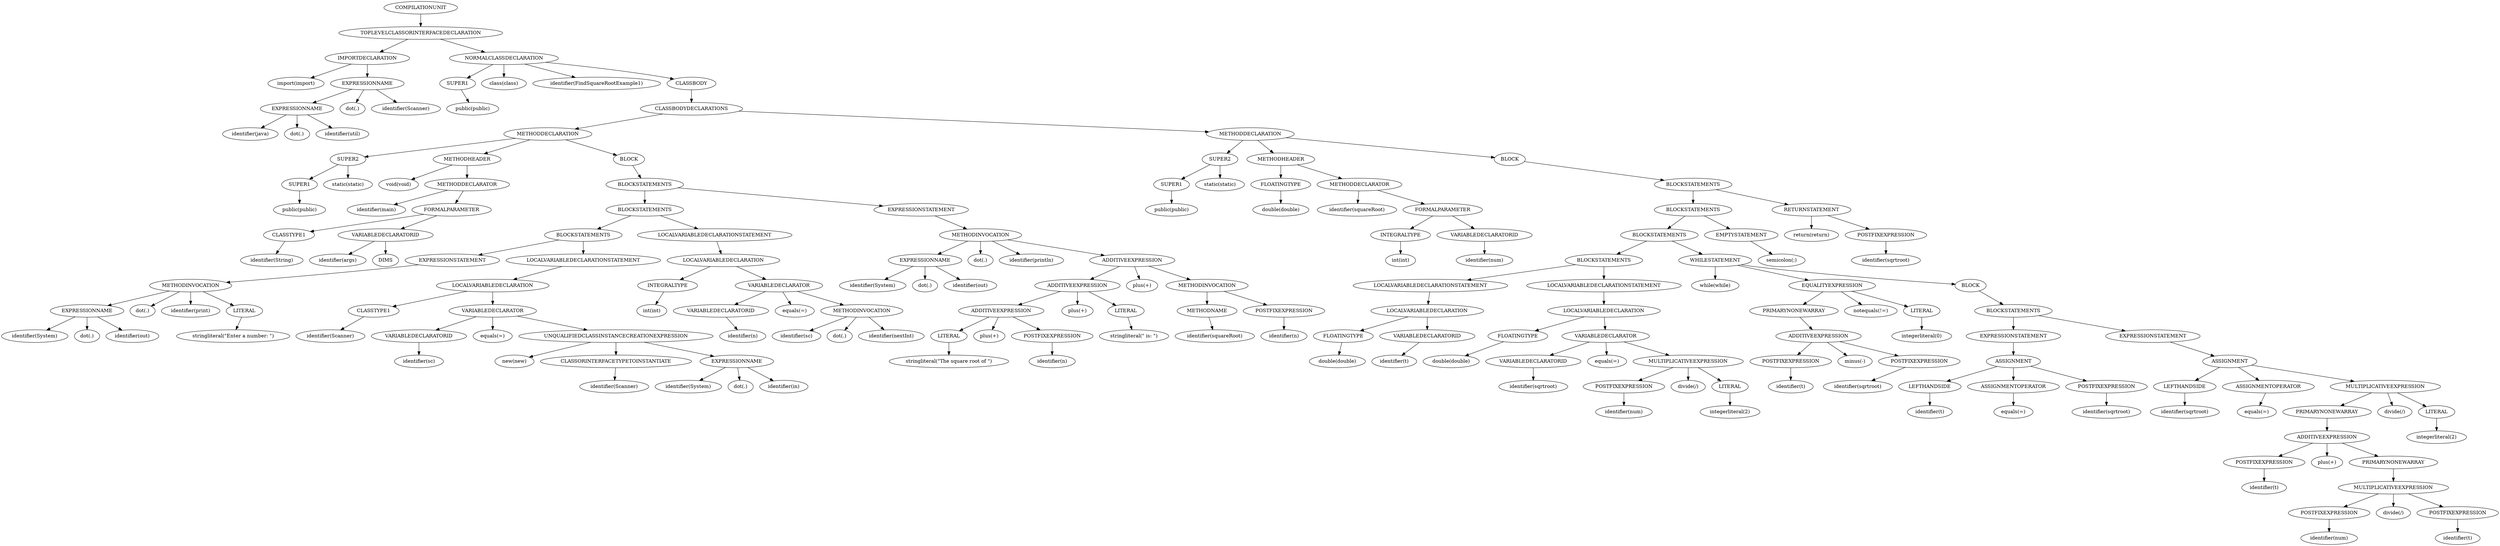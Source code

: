 digraph ASTVisual {
 ordering = out ;
10 [ label="EXPRESSIONNAME"]
20 [ label="identifier(java)"]
30 [ label="dot(.)"]
40 [ label="identifier(util)"]
50 [ label="EXPRESSIONNAME"]
60 [ label="dot(.)"]
70 [ label="identifier(Scanner)"]
80 [ label="IMPORTDECLARATION"]
90 [ label="import(import)"]
100 [ label="SUPER1"]
110 [ label="public(public)"]
120 [ label="SUPER1"]
130 [ label="public(public)"]
140 [ label="SUPER2"]
150 [ label="static(static)"]
160 [ label="CLASSTYPE1"]
170 [ label="identifier(String)"]
180 [ label="DIMS"]
190 [ label="VARIABLEDECLARATORID"]
200 [ label="identifier(args)"]
210 [ label="FORMALPARAMETER"]
220 [ label="METHODDECLARATOR"]
230 [ label="identifier(main)"]
240 [ label="METHODHEADER"]
250 [ label="void(void)"]
260 [ label="EXPRESSIONNAME"]
270 [ label="identifier(System)"]
280 [ label="dot(.)"]
290 [ label="identifier(out)"]
300 [ label="LITERAL"]
310 [ label="stringliteral(\"Enter a number: \")"]
320 [ label="METHODINVOCATION"]
330 [ label="dot(.)"]
340 [ label="identifier(print)"]
350 [ label="EXPRESSIONSTATEMENT"]
360 [ label="CLASSTYPE1"]
370 [ label="identifier(Scanner)"]
380 [ label="VARIABLEDECLARATORID"]
390 [ label="identifier(sc)"]
400 [ label="CLASSORINTERFACETYPETOINSTANTIATE"]
410 [ label="identifier(Scanner)"]
420 [ label="EXPRESSIONNAME"]
430 [ label="identifier(System)"]
440 [ label="dot(.)"]
450 [ label="identifier(in)"]
460 [ label="UNQUALIFIEDCLASSINSTANCECREATIONEXPRESSION"]
470 [ label="new(new)"]
480 [ label="VARIABLEDECLARATOR"]
490 [ label="equals(=)"]
500 [ label="LOCALVARIABLEDECLARATION"]
510 [ label="LOCALVARIABLEDECLARATIONSTATEMENT"]
520 [ label="BLOCKSTATEMENTS"]
530 [ label="INTEGRALTYPE"]
540 [ label="int(int)"]
550 [ label="VARIABLEDECLARATORID"]
560 [ label="identifier(n)"]
570 [ label="METHODINVOCATION"]
580 [ label="identifier(sc)"]
590 [ label="dot(.)"]
600 [ label="identifier(nextInt)"]
610 [ label="VARIABLEDECLARATOR"]
620 [ label="equals(=)"]
630 [ label="LOCALVARIABLEDECLARATION"]
640 [ label="LOCALVARIABLEDECLARATIONSTATEMENT"]
650 [ label="BLOCKSTATEMENTS"]
660 [ label="EXPRESSIONNAME"]
670 [ label="identifier(System)"]
680 [ label="dot(.)"]
690 [ label="identifier(out)"]
700 [ label="LITERAL"]
710 [ label="stringliteral(\"The square root of \")"]
720 [ label="POSTFIXEXPRESSION"]
730 [ label="identifier(n)"]
740 [ label="ADDITIVEEXPRESSION"]
750 [ label="plus(+)"]
760 [ label="LITERAL"]
770 [ label="stringliteral(\" is: \")"]
780 [ label="ADDITIVEEXPRESSION"]
790 [ label="plus(+)"]
800 [ label="METHODNAME"]
810 [ label="identifier(squareRoot)"]
820 [ label="POSTFIXEXPRESSION"]
830 [ label="identifier(n)"]
840 [ label="METHODINVOCATION"]
850 [ label="ADDITIVEEXPRESSION"]
860 [ label="plus(+)"]
870 [ label="METHODINVOCATION"]
880 [ label="dot(.)"]
890 [ label="identifier(println)"]
900 [ label="EXPRESSIONSTATEMENT"]
910 [ label="BLOCKSTATEMENTS"]
920 [ label="BLOCK"]
930 [ label="METHODDECLARATION"]
940 [ label="SUPER1"]
950 [ label="public(public)"]
960 [ label="SUPER2"]
970 [ label="static(static)"]
980 [ label="FLOATINGTYPE"]
990 [ label="double(double)"]
1000 [ label="INTEGRALTYPE"]
1010 [ label="int(int)"]
1020 [ label="VARIABLEDECLARATORID"]
1030 [ label="identifier(num)"]
1040 [ label="FORMALPARAMETER"]
1050 [ label="METHODDECLARATOR"]
1060 [ label="identifier(squareRoot)"]
1070 [ label="METHODHEADER"]
1080 [ label="FLOATINGTYPE"]
1090 [ label="double(double)"]
1100 [ label="VARIABLEDECLARATORID"]
1110 [ label="identifier(t)"]
1120 [ label="LOCALVARIABLEDECLARATION"]
1130 [ label="LOCALVARIABLEDECLARATIONSTATEMENT"]
1140 [ label="FLOATINGTYPE"]
1150 [ label="double(double)"]
1160 [ label="VARIABLEDECLARATORID"]
1170 [ label="identifier(sqrtroot)"]
1180 [ label="POSTFIXEXPRESSION"]
1190 [ label="identifier(num)"]
1200 [ label="LITERAL"]
1210 [ label="integerliteral(2)"]
1220 [ label="MULTIPLICATIVEEXPRESSION"]
1230 [ label="divide(/)"]
1240 [ label="VARIABLEDECLARATOR"]
1250 [ label="equals(=)"]
1260 [ label="LOCALVARIABLEDECLARATION"]
1270 [ label="LOCALVARIABLEDECLARATIONSTATEMENT"]
1280 [ label="BLOCKSTATEMENTS"]
1290 [ label="POSTFIXEXPRESSION"]
1300 [ label="identifier(t)"]
1310 [ label="POSTFIXEXPRESSION"]
1320 [ label="identifier(sqrtroot)"]
1330 [ label="ADDITIVEEXPRESSION"]
1340 [ label="minus(-)"]
1350 [ label="PRIMARYNONEWARRAY"]
1360 [ label="LITERAL"]
1370 [ label="integerliteral(0)"]
1380 [ label="EQUALITYEXPRESSION"]
1390 [ label="notequals(!=)"]
1400 [ label="LEFTHANDSIDE"]
1410 [ label="identifier(t)"]
1420 [ label="ASSIGNMENTOPERATOR"]
1430 [ label="equals(=)"]
1440 [ label="POSTFIXEXPRESSION"]
1450 [ label="identifier(sqrtroot)"]
1460 [ label="ASSIGNMENT"]
1470 [ label="EXPRESSIONSTATEMENT"]
1480 [ label="LEFTHANDSIDE"]
1490 [ label="identifier(sqrtroot)"]
1500 [ label="ASSIGNMENTOPERATOR"]
1510 [ label="equals(=)"]
1520 [ label="POSTFIXEXPRESSION"]
1530 [ label="identifier(t)"]
1540 [ label="POSTFIXEXPRESSION"]
1550 [ label="identifier(num)"]
1560 [ label="POSTFIXEXPRESSION"]
1570 [ label="identifier(t)"]
1580 [ label="MULTIPLICATIVEEXPRESSION"]
1590 [ label="divide(/)"]
1600 [ label="PRIMARYNONEWARRAY"]
1610 [ label="ADDITIVEEXPRESSION"]
1620 [ label="plus(+)"]
1630 [ label="PRIMARYNONEWARRAY"]
1640 [ label="LITERAL"]
1650 [ label="integerliteral(2)"]
1660 [ label="MULTIPLICATIVEEXPRESSION"]
1670 [ label="divide(/)"]
1680 [ label="ASSIGNMENT"]
1690 [ label="EXPRESSIONSTATEMENT"]
1700 [ label="BLOCKSTATEMENTS"]
1710 [ label="BLOCK"]
1720 [ label="WHILESTATEMENT"]
1730 [ label="while(while)"]
1740 [ label="BLOCKSTATEMENTS"]
1750 [ label="EMPTYSTATEMENT"]
1760 [ label="semicolon(;)"]
1770 [ label="BLOCKSTATEMENTS"]
1780 [ label="POSTFIXEXPRESSION"]
1790 [ label="identifier(sqrtroot)"]
1800 [ label="RETURNSTATEMENT"]
1810 [ label="return(return)"]
1820 [ label="BLOCKSTATEMENTS"]
1830 [ label="BLOCK"]
1840 [ label="METHODDECLARATION"]
1850 [ label="CLASSBODYDECLARATIONS"]
1860 [ label="CLASSBODY"]
1870 [ label="NORMALCLASSDECLARATION"]
1880 [ label="class(class)"]
1890 [ label="identifier(FindSquareRootExample1)"]
1900 [ label="TOPLEVELCLASSORINTERFACEDECLARATION"]
1910 [ label="COMPILATIONUNIT"]
10 -> 20[ label=""]
10 -> 30[ label=""]
10 -> 40[ label=""]
50 -> 10[ label=""]
50 -> 60[ label=""]
50 -> 70[ label=""]
80 -> 90[ label=""]
80 -> 50[ label=""]
100 -> 110[ label=""]
120 -> 130[ label=""]
140 -> 120[ label=""]
140 -> 150[ label=""]
160 -> 170[ label=""]
190 -> 200[ label=""]
190 -> 180[ label=""]
210 -> 160[ label=""]
210 -> 190[ label=""]
220 -> 230[ label=""]
220 -> 210[ label=""]
240 -> 250[ label=""]
240 -> 220[ label=""]
260 -> 270[ label=""]
260 -> 280[ label=""]
260 -> 290[ label=""]
300 -> 310[ label=""]
320 -> 260[ label=""]
320 -> 330[ label=""]
320 -> 340[ label=""]
320 -> 300[ label=""]
350 -> 320[ label=""]
360 -> 370[ label=""]
380 -> 390[ label=""]
400 -> 410[ label=""]
420 -> 430[ label=""]
420 -> 440[ label=""]
420 -> 450[ label=""]
460 -> 470[ label=""]
460 -> 400[ label=""]
460 -> 420[ label=""]
480 -> 380[ label=""]
480 -> 490[ label=""]
480 -> 460[ label=""]
500 -> 360[ label=""]
500 -> 480[ label=""]
510 -> 500[ label=""]
520 -> 350[ label=""]
520 -> 510[ label=""]
530 -> 540[ label=""]
550 -> 560[ label=""]
570 -> 580[ label=""]
570 -> 590[ label=""]
570 -> 600[ label=""]
610 -> 550[ label=""]
610 -> 620[ label=""]
610 -> 570[ label=""]
630 -> 530[ label=""]
630 -> 610[ label=""]
640 -> 630[ label=""]
650 -> 520[ label=""]
650 -> 640[ label=""]
660 -> 670[ label=""]
660 -> 680[ label=""]
660 -> 690[ label=""]
700 -> 710[ label=""]
720 -> 730[ label=""]
740 -> 700[ label=""]
740 -> 750[ label=""]
740 -> 720[ label=""]
760 -> 770[ label=""]
780 -> 740[ label=""]
780 -> 790[ label=""]
780 -> 760[ label=""]
800 -> 810[ label=""]
820 -> 830[ label=""]
840 -> 800[ label=""]
840 -> 820[ label=""]
850 -> 780[ label=""]
850 -> 860[ label=""]
850 -> 840[ label=""]
870 -> 660[ label=""]
870 -> 880[ label=""]
870 -> 890[ label=""]
870 -> 850[ label=""]
900 -> 870[ label=""]
910 -> 650[ label=""]
910 -> 900[ label=""]
920 -> 910[ label=""]
930 -> 140[ label=""]
930 -> 240[ label=""]
930 -> 920[ label=""]
940 -> 950[ label=""]
960 -> 940[ label=""]
960 -> 970[ label=""]
980 -> 990[ label=""]
1000 -> 1010[ label=""]
1020 -> 1030[ label=""]
1040 -> 1000[ label=""]
1040 -> 1020[ label=""]
1050 -> 1060[ label=""]
1050 -> 1040[ label=""]
1070 -> 980[ label=""]
1070 -> 1050[ label=""]
1080 -> 1090[ label=""]
1100 -> 1110[ label=""]
1120 -> 1080[ label=""]
1120 -> 1100[ label=""]
1130 -> 1120[ label=""]
1140 -> 1150[ label=""]
1160 -> 1170[ label=""]
1180 -> 1190[ label=""]
1200 -> 1210[ label=""]
1220 -> 1180[ label=""]
1220 -> 1230[ label=""]
1220 -> 1200[ label=""]
1240 -> 1160[ label=""]
1240 -> 1250[ label=""]
1240 -> 1220[ label=""]
1260 -> 1140[ label=""]
1260 -> 1240[ label=""]
1270 -> 1260[ label=""]
1280 -> 1130[ label=""]
1280 -> 1270[ label=""]
1290 -> 1300[ label=""]
1310 -> 1320[ label=""]
1330 -> 1290[ label=""]
1330 -> 1340[ label=""]
1330 -> 1310[ label=""]
1350 -> 1330[ label=""]
1360 -> 1370[ label=""]
1380 -> 1350[ label=""]
1380 -> 1390[ label=""]
1380 -> 1360[ label=""]
1400 -> 1410[ label=""]
1420 -> 1430[ label=""]
1440 -> 1450[ label=""]
1460 -> 1400[ label=""]
1460 -> 1420[ label=""]
1460 -> 1440[ label=""]
1470 -> 1460[ label=""]
1480 -> 1490[ label=""]
1500 -> 1510[ label=""]
1520 -> 1530[ label=""]
1540 -> 1550[ label=""]
1560 -> 1570[ label=""]
1580 -> 1540[ label=""]
1580 -> 1590[ label=""]
1580 -> 1560[ label=""]
1600 -> 1580[ label=""]
1610 -> 1520[ label=""]
1610 -> 1620[ label=""]
1610 -> 1600[ label=""]
1630 -> 1610[ label=""]
1640 -> 1650[ label=""]
1660 -> 1630[ label=""]
1660 -> 1670[ label=""]
1660 -> 1640[ label=""]
1680 -> 1480[ label=""]
1680 -> 1500[ label=""]
1680 -> 1660[ label=""]
1690 -> 1680[ label=""]
1700 -> 1470[ label=""]
1700 -> 1690[ label=""]
1710 -> 1700[ label=""]
1720 -> 1730[ label=""]
1720 -> 1380[ label=""]
1720 -> 1710[ label=""]
1740 -> 1280[ label=""]
1740 -> 1720[ label=""]
1750 -> 1760[ label=""]
1770 -> 1740[ label=""]
1770 -> 1750[ label=""]
1780 -> 1790[ label=""]
1800 -> 1810[ label=""]
1800 -> 1780[ label=""]
1820 -> 1770[ label=""]
1820 -> 1800[ label=""]
1830 -> 1820[ label=""]
1840 -> 960[ label=""]
1840 -> 1070[ label=""]
1840 -> 1830[ label=""]
1850 -> 930[ label=""]
1850 -> 1840[ label=""]
1860 -> 1850[ label=""]
1870 -> 100[ label=""]
1870 -> 1880[ label=""]
1870 -> 1890[ label=""]
1870 -> 1860[ label=""]
1900 -> 80[ label=""]
1900 -> 1870[ label=""]
1910 -> 1900[ label=""]
  }
